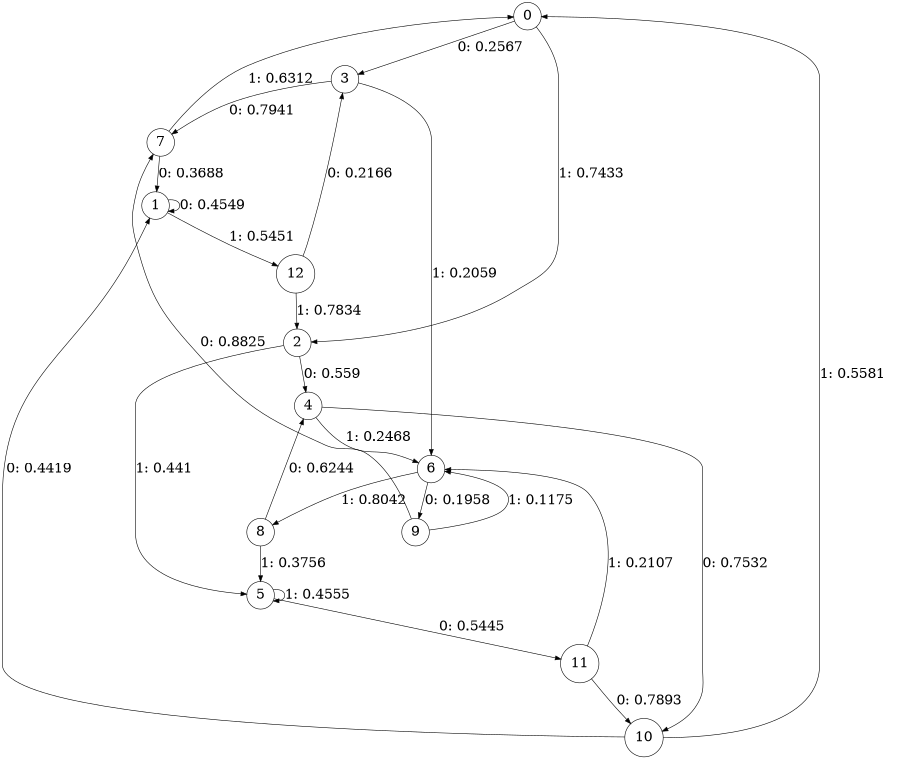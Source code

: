 digraph "ch20faceL4" {
size = "6,8.5";
ratio = "fill";
node [shape = circle];
node [fontsize = 24];
edge [fontsize = 24];
0 -> 3 [label = "0: 0.2567   "];
0 -> 2 [label = "1: 0.7433   "];
1 -> 1 [label = "0: 0.4549   "];
1 -> 12 [label = "1: 0.5451   "];
2 -> 4 [label = "0: 0.559    "];
2 -> 5 [label = "1: 0.441    "];
3 -> 7 [label = "0: 0.7941   "];
3 -> 6 [label = "1: 0.2059   "];
4 -> 10 [label = "0: 0.7532   "];
4 -> 6 [label = "1: 0.2468   "];
5 -> 11 [label = "0: 0.5445   "];
5 -> 5 [label = "1: 0.4555   "];
6 -> 9 [label = "0: 0.1958   "];
6 -> 8 [label = "1: 0.8042   "];
7 -> 1 [label = "0: 0.3688   "];
7 -> 0 [label = "1: 0.6312   "];
8 -> 4 [label = "0: 0.6244   "];
8 -> 5 [label = "1: 0.3756   "];
9 -> 7 [label = "0: 0.8825   "];
9 -> 6 [label = "1: 0.1175   "];
10 -> 1 [label = "0: 0.4419   "];
10 -> 0 [label = "1: 0.5581   "];
11 -> 10 [label = "0: 0.7893   "];
11 -> 6 [label = "1: 0.2107   "];
12 -> 3 [label = "0: 0.2166   "];
12 -> 2 [label = "1: 0.7834   "];
}